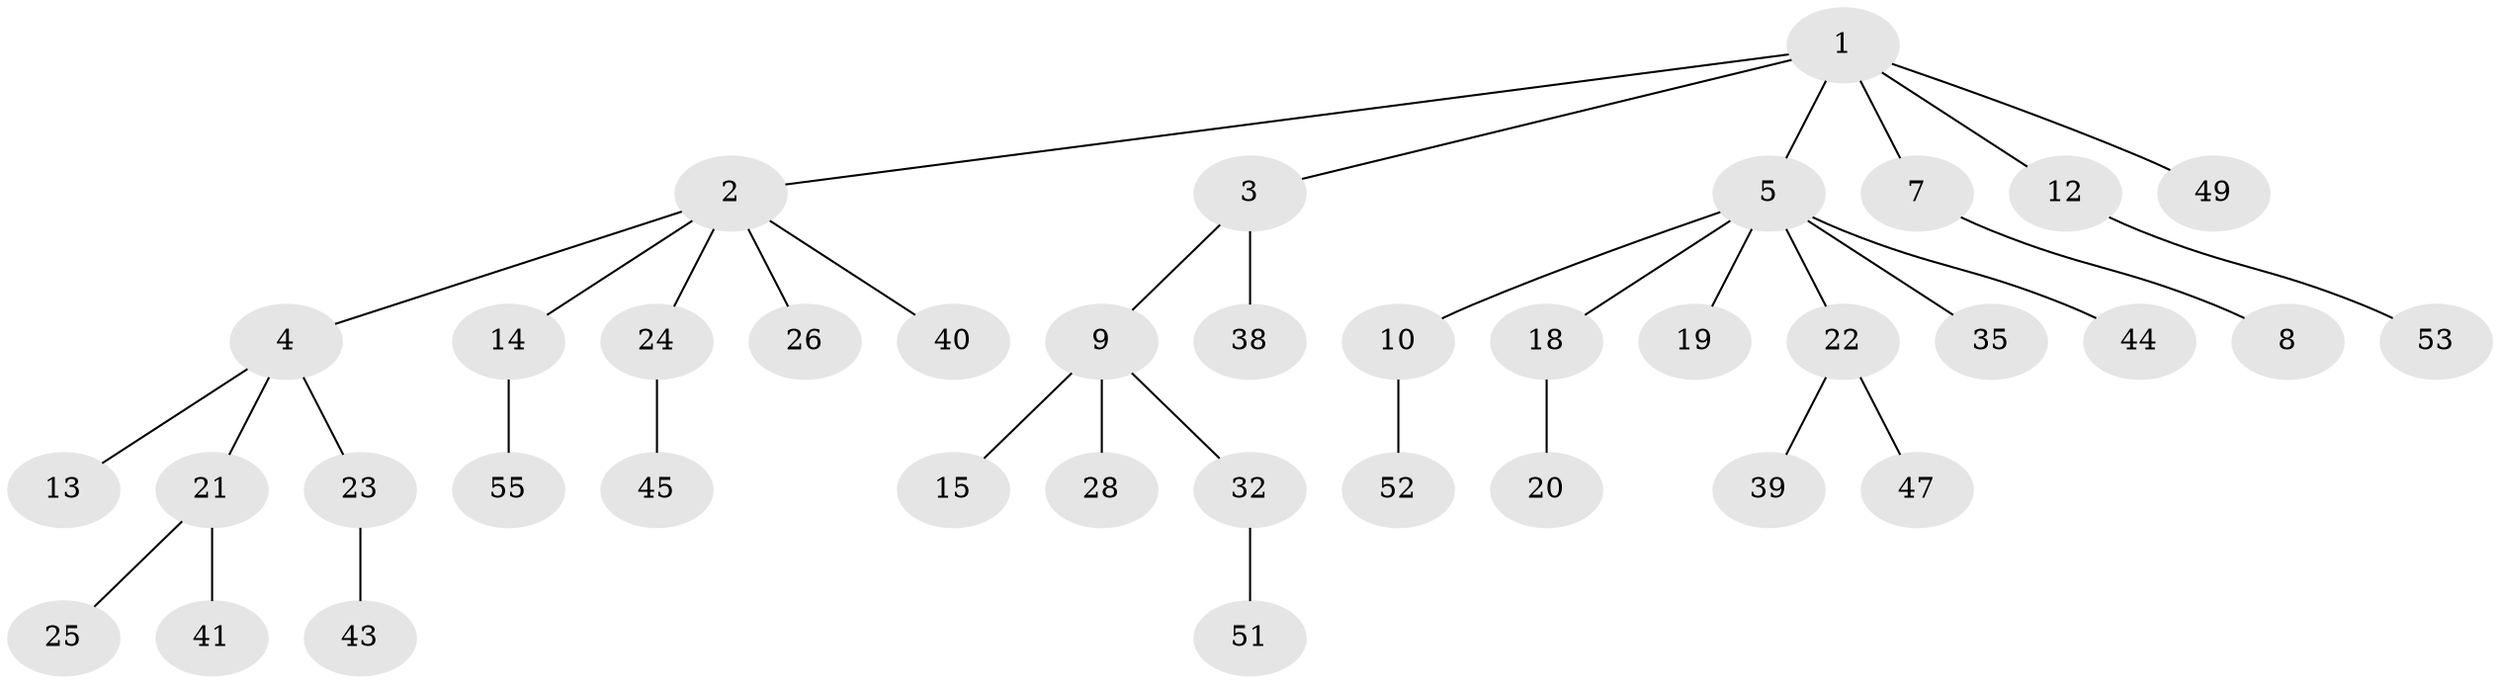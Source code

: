 // original degree distribution, {6: 0.03508771929824561, 7: 0.017543859649122806, 3: 0.15789473684210525, 4: 0.05263157894736842, 2: 0.21052631578947367, 1: 0.5263157894736842}
// Generated by graph-tools (version 1.1) at 2025/11/02/27/25 16:11:25]
// undirected, 38 vertices, 37 edges
graph export_dot {
graph [start="1"]
  node [color=gray90,style=filled];
  1 [super="+48"];
  2 [super="+37"];
  3 [super="+6"];
  4;
  5 [super="+16"];
  7 [super="+11"];
  8;
  9 [super="+17"];
  10 [super="+46"];
  12 [super="+42"];
  13 [super="+50"];
  14 [super="+30"];
  15 [super="+54"];
  18 [super="+31"];
  19;
  20;
  21 [super="+33"];
  22 [super="+36"];
  23 [super="+27"];
  24 [super="+29"];
  25 [super="+34"];
  26;
  28;
  32 [super="+57"];
  35;
  38;
  39;
  40;
  41;
  43;
  44;
  45;
  47;
  49 [super="+56"];
  51;
  52;
  53;
  55;
  1 -- 2;
  1 -- 3;
  1 -- 5;
  1 -- 7;
  1 -- 12;
  1 -- 49;
  2 -- 4;
  2 -- 14;
  2 -- 24;
  2 -- 26;
  2 -- 40;
  3 -- 38;
  3 -- 9;
  4 -- 13;
  4 -- 21;
  4 -- 23;
  5 -- 10;
  5 -- 18;
  5 -- 35;
  5 -- 44;
  5 -- 19;
  5 -- 22;
  7 -- 8;
  9 -- 15;
  9 -- 32;
  9 -- 28;
  10 -- 52;
  12 -- 53;
  14 -- 55;
  18 -- 20;
  21 -- 25;
  21 -- 41;
  22 -- 39;
  22 -- 47;
  23 -- 43;
  24 -- 45;
  32 -- 51;
}

